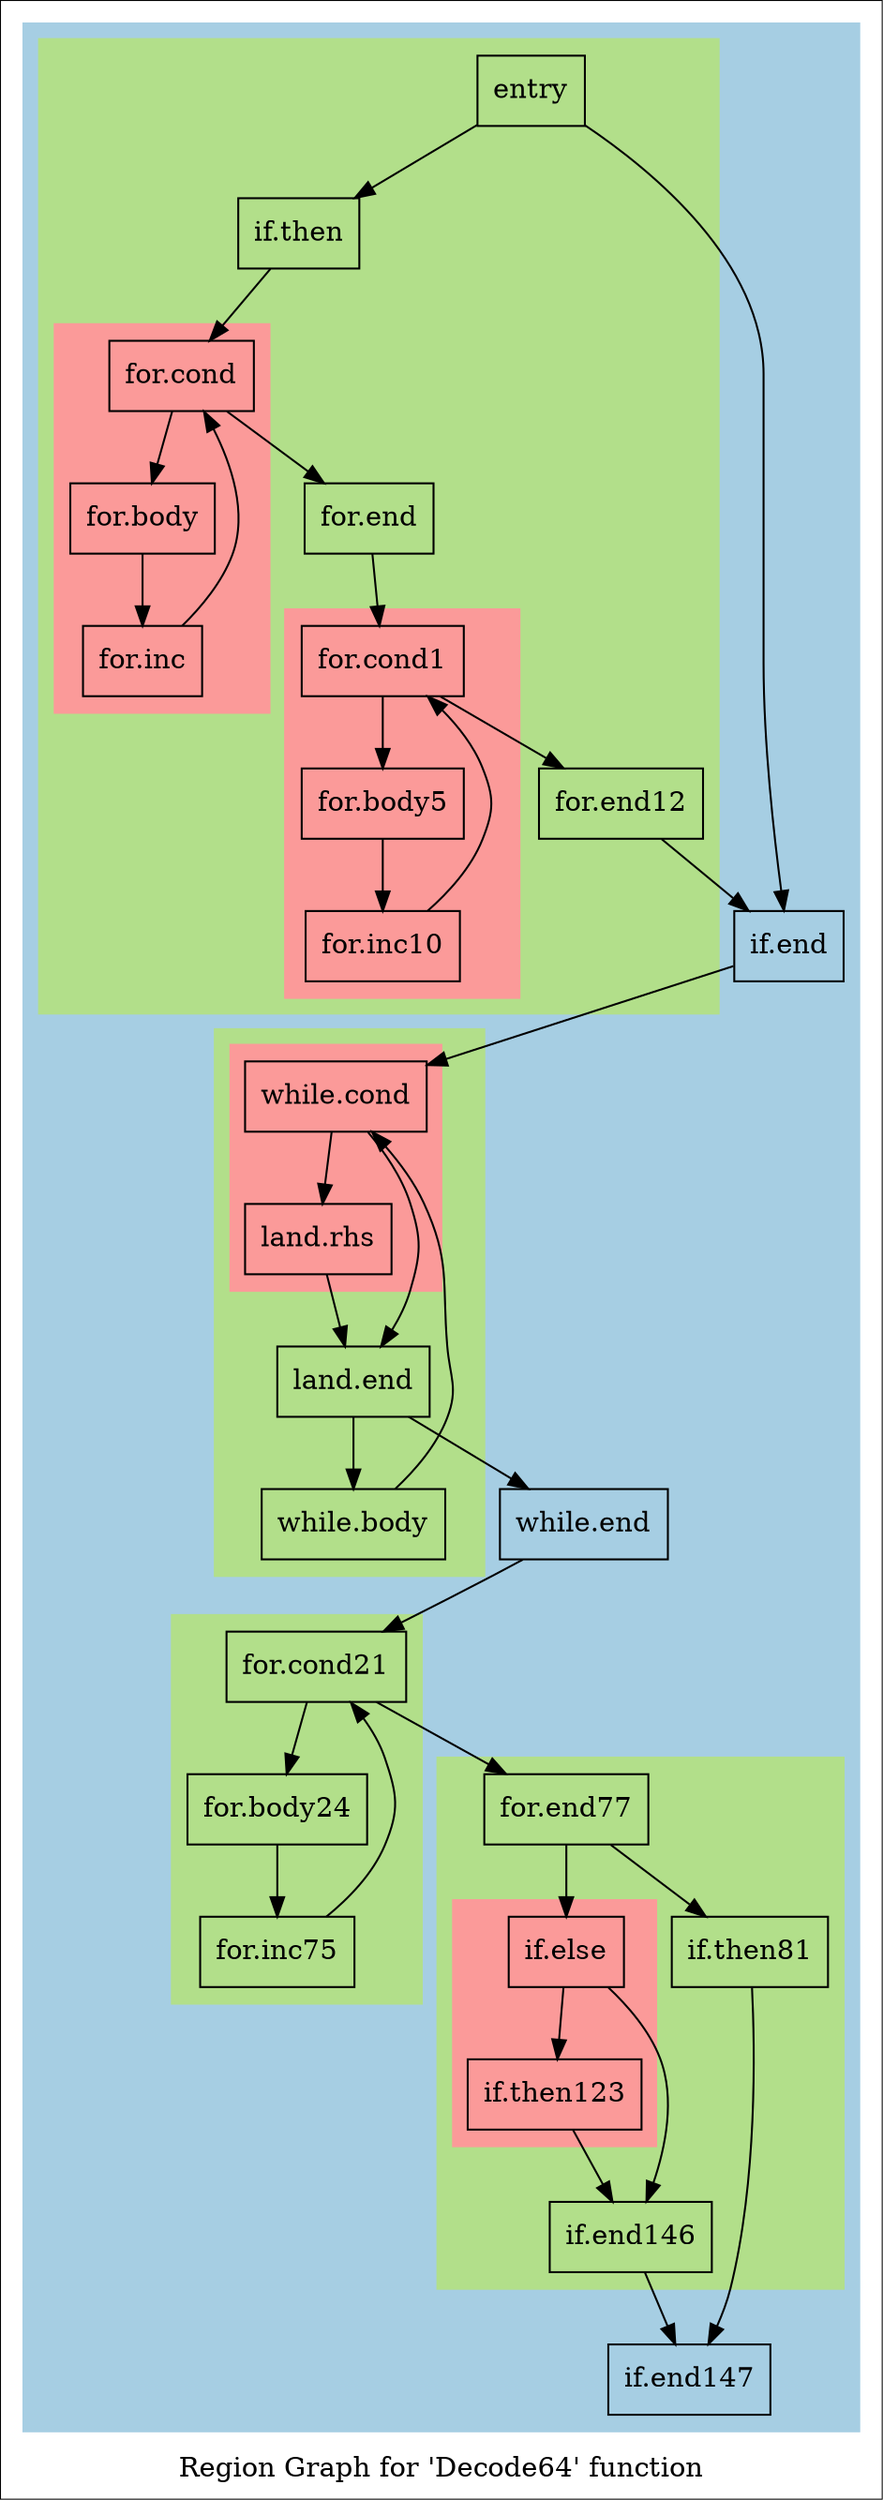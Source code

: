 digraph "Region Graph for 'Decode64' function" {
	label="Region Graph for 'Decode64' function";

	Node0xa536a0 [shape=record,label="{entry}"];
	Node0xa536a0 -> Node0x9c35d0;
	Node0xa536a0 -> Node0xa269a0;
	Node0x9c35d0 [shape=record,label="{if.end}"];
	Node0x9c35d0 -> Node0x985190;
	Node0x985190 [shape=record,label="{while.cond}"];
	Node0x985190 -> Node0x984710;
	Node0x985190 -> Node0xa49a60;
	Node0x984710 [shape=record,label="{land.rhs}"];
	Node0x984710 -> Node0xa49a60;
	Node0xa49a60 [shape=record,label="{land.end}"];
	Node0xa49a60 -> Node0x9b7120;
	Node0xa49a60 -> Node0x99fde0;
	Node0x9b7120 [shape=record,label="{while.body}"];
	Node0x9b7120 -> Node0x985190[constraint=false];
	Node0x99fde0 [shape=record,label="{while.end}"];
	Node0x99fde0 -> Node0xa53160;
	Node0xa53160 [shape=record,label="{for.cond21}"];
	Node0xa53160 -> Node0xa120f0;
	Node0xa53160 -> Node0xa0b800;
	Node0xa120f0 [shape=record,label="{for.body24}"];
	Node0xa120f0 -> Node0x98f050;
	Node0x98f050 [shape=record,label="{for.inc75}"];
	Node0x98f050 -> Node0xa53160[constraint=false];
	Node0xa0b800 [shape=record,label="{for.end77}"];
	Node0xa0b800 -> Node0x9e8520;
	Node0xa0b800 -> Node0xa16360;
	Node0x9e8520 [shape=record,label="{if.then81}"];
	Node0x9e8520 -> Node0xa23720;
	Node0xa23720 [shape=record,label="{if.end147}"];
	Node0xa16360 [shape=record,label="{if.else}"];
	Node0xa16360 -> Node0x986820;
	Node0xa16360 -> Node0xa5fc20;
	Node0x986820 [shape=record,label="{if.then123}"];
	Node0x986820 -> Node0xa5fc20;
	Node0xa5fc20 [shape=record,label="{if.end146}"];
	Node0xa5fc20 -> Node0xa23720;
	Node0xa269a0 [shape=record,label="{if.then}"];
	Node0xa269a0 -> Node0x99ef60;
	Node0x99ef60 [shape=record,label="{for.cond}"];
	Node0x99ef60 -> Node0x9b8e10;
	Node0x99ef60 -> Node0xa0e420;
	Node0x9b8e10 [shape=record,label="{for.body}"];
	Node0x9b8e10 -> Node0xa51eb0;
	Node0xa51eb0 [shape=record,label="{for.inc}"];
	Node0xa51eb0 -> Node0x99ef60[constraint=false];
	Node0xa0e420 [shape=record,label="{for.end}"];
	Node0xa0e420 -> Node0x9d6250;
	Node0x9d6250 [shape=record,label="{for.cond1}"];
	Node0x9d6250 -> Node0x9d5a00;
	Node0x9d6250 -> Node0xa22f70;
	Node0x9d5a00 [shape=record,label="{for.body5}"];
	Node0x9d5a00 -> Node0x9e22f0;
	Node0x9e22f0 [shape=record,label="{for.inc10}"];
	Node0x9e22f0 -> Node0x9d6250[constraint=false];
	Node0xa22f70 [shape=record,label="{for.end12}"];
	Node0xa22f70 -> Node0x9c35d0;
	colorscheme = "paired12"
        subgraph cluster_0x9c78b0 {
          label = "";
          style = filled;
          color = 1
          subgraph cluster_0xa54530 {
            label = "";
            style = filled;
            color = 3
            subgraph cluster_0xa544b0 {
              label = "";
              style = filled;
              color = 5
              Node0x99ef60;
              Node0x9b8e10;
              Node0xa51eb0;
            }
            subgraph cluster_0xa55500 {
              label = "";
              style = filled;
              color = 5
              Node0x9d6250;
              Node0x9d5a00;
              Node0x9e22f0;
            }
            Node0xa536a0;
            Node0xa269a0;
            Node0xa0e420;
            Node0xa22f70;
          }
          subgraph cluster_0xa64050 {
            label = "";
            style = filled;
            color = 3
            subgraph cluster_0xa547b0 {
              label = "";
              style = filled;
              color = 5
              Node0x985190;
              Node0x984710;
            }
            Node0xa49a60;
            Node0x9b7120;
          }
          subgraph cluster_0xa63e90 {
            label = "";
            style = filled;
            color = 3
            Node0xa53160;
            Node0xa120f0;
            Node0x98f050;
          }
          subgraph cluster_0xa5a660 {
            label = "";
            style = filled;
            color = 3
            subgraph cluster_0xa68010 {
              label = "";
              style = filled;
              color = 5
              Node0xa16360;
              Node0x986820;
            }
            Node0xa0b800;
            Node0x9e8520;
            Node0xa5fc20;
          }
          Node0x9c35d0;
          Node0x99fde0;
          Node0xa23720;
        }
}
